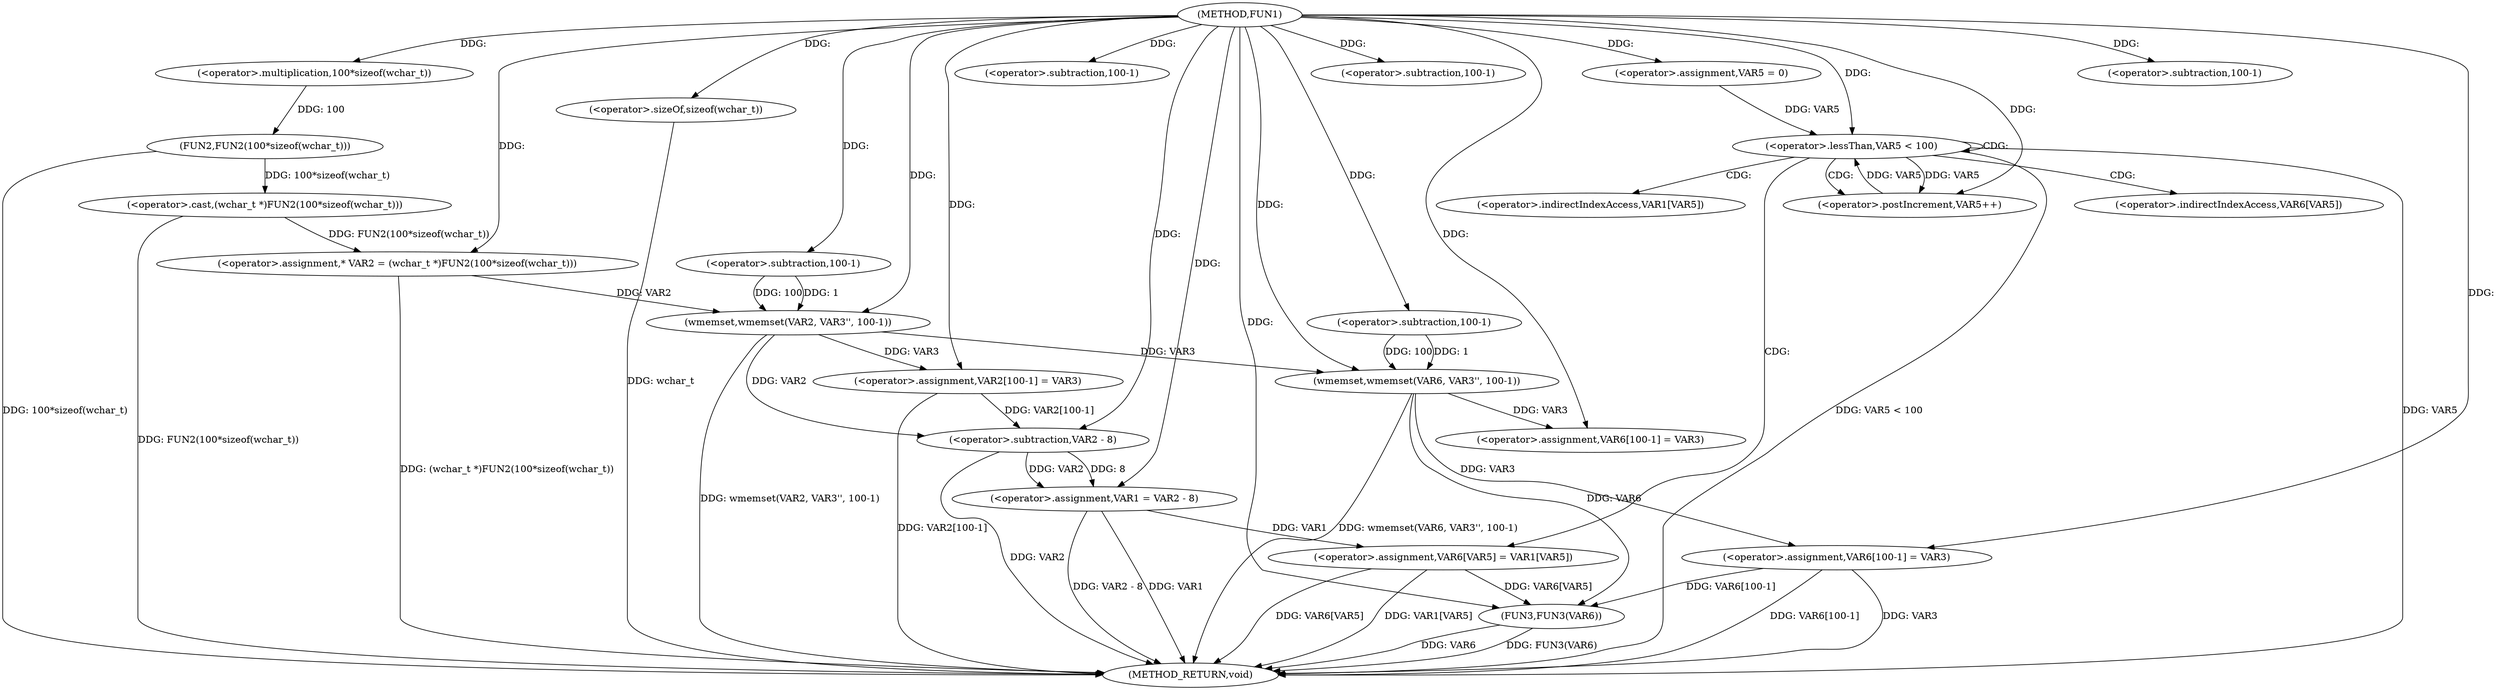 digraph FUN1 {  
"1000100" [label = "(METHOD,FUN1)" ]
"1000175" [label = "(METHOD_RETURN,void)" ]
"1000104" [label = "(<operator>.assignment,* VAR2 = (wchar_t *)FUN2(100*sizeof(wchar_t)))" ]
"1000106" [label = "(<operator>.cast,(wchar_t *)FUN2(100*sizeof(wchar_t)))" ]
"1000108" [label = "(FUN2,FUN2(100*sizeof(wchar_t)))" ]
"1000109" [label = "(<operator>.multiplication,100*sizeof(wchar_t))" ]
"1000111" [label = "(<operator>.sizeOf,sizeof(wchar_t))" ]
"1000113" [label = "(wmemset,wmemset(VAR2, VAR3'', 100-1))" ]
"1000116" [label = "(<operator>.subtraction,100-1)" ]
"1000119" [label = "(<operator>.assignment,VAR2[100-1] = VAR3)" ]
"1000122" [label = "(<operator>.subtraction,100-1)" ]
"1000128" [label = "(<operator>.assignment,VAR1 = VAR2 - 8)" ]
"1000130" [label = "(<operator>.subtraction,VAR2 - 8)" ]
"1000136" [label = "(wmemset,wmemset(VAR6, VAR3'', 100-1))" ]
"1000139" [label = "(<operator>.subtraction,100-1)" ]
"1000142" [label = "(<operator>.assignment,VAR6[100-1] = VAR3)" ]
"1000145" [label = "(<operator>.subtraction,100-1)" ]
"1000150" [label = "(<operator>.assignment,VAR5 = 0)" ]
"1000153" [label = "(<operator>.lessThan,VAR5 < 100)" ]
"1000156" [label = "(<operator>.postIncrement,VAR5++)" ]
"1000159" [label = "(<operator>.assignment,VAR6[VAR5] = VAR1[VAR5])" ]
"1000166" [label = "(<operator>.assignment,VAR6[100-1] = VAR3)" ]
"1000169" [label = "(<operator>.subtraction,100-1)" ]
"1000173" [label = "(FUN3,FUN3(VAR6))" ]
"1000160" [label = "(<operator>.indirectIndexAccess,VAR6[VAR5])" ]
"1000163" [label = "(<operator>.indirectIndexAccess,VAR1[VAR5])" ]
  "1000128" -> "1000175"  [ label = "DDG: VAR2 - 8"] 
  "1000166" -> "1000175"  [ label = "DDG: VAR3"] 
  "1000106" -> "1000175"  [ label = "DDG: FUN2(100*sizeof(wchar_t))"] 
  "1000159" -> "1000175"  [ label = "DDG: VAR6[VAR5]"] 
  "1000153" -> "1000175"  [ label = "DDG: VAR5 < 100"] 
  "1000111" -> "1000175"  [ label = "DDG: wchar_t"] 
  "1000153" -> "1000175"  [ label = "DDG: VAR5"] 
  "1000136" -> "1000175"  [ label = "DDG: wmemset(VAR6, VAR3'', 100-1)"] 
  "1000159" -> "1000175"  [ label = "DDG: VAR1[VAR5]"] 
  "1000130" -> "1000175"  [ label = "DDG: VAR2"] 
  "1000128" -> "1000175"  [ label = "DDG: VAR1"] 
  "1000166" -> "1000175"  [ label = "DDG: VAR6[100-1]"] 
  "1000113" -> "1000175"  [ label = "DDG: wmemset(VAR2, VAR3'', 100-1)"] 
  "1000119" -> "1000175"  [ label = "DDG: VAR2[100-1]"] 
  "1000173" -> "1000175"  [ label = "DDG: FUN3(VAR6)"] 
  "1000173" -> "1000175"  [ label = "DDG: VAR6"] 
  "1000104" -> "1000175"  [ label = "DDG: (wchar_t *)FUN2(100*sizeof(wchar_t))"] 
  "1000108" -> "1000175"  [ label = "DDG: 100*sizeof(wchar_t)"] 
  "1000106" -> "1000104"  [ label = "DDG: FUN2(100*sizeof(wchar_t))"] 
  "1000100" -> "1000104"  [ label = "DDG: "] 
  "1000108" -> "1000106"  [ label = "DDG: 100*sizeof(wchar_t)"] 
  "1000109" -> "1000108"  [ label = "DDG: 100"] 
  "1000100" -> "1000109"  [ label = "DDG: "] 
  "1000100" -> "1000111"  [ label = "DDG: "] 
  "1000104" -> "1000113"  [ label = "DDG: VAR2"] 
  "1000100" -> "1000113"  [ label = "DDG: "] 
  "1000116" -> "1000113"  [ label = "DDG: 100"] 
  "1000116" -> "1000113"  [ label = "DDG: 1"] 
  "1000100" -> "1000116"  [ label = "DDG: "] 
  "1000113" -> "1000119"  [ label = "DDG: VAR3"] 
  "1000100" -> "1000119"  [ label = "DDG: "] 
  "1000100" -> "1000122"  [ label = "DDG: "] 
  "1000130" -> "1000128"  [ label = "DDG: VAR2"] 
  "1000130" -> "1000128"  [ label = "DDG: 8"] 
  "1000100" -> "1000128"  [ label = "DDG: "] 
  "1000113" -> "1000130"  [ label = "DDG: VAR2"] 
  "1000119" -> "1000130"  [ label = "DDG: VAR2[100-1]"] 
  "1000100" -> "1000130"  [ label = "DDG: "] 
  "1000100" -> "1000136"  [ label = "DDG: "] 
  "1000113" -> "1000136"  [ label = "DDG: VAR3"] 
  "1000139" -> "1000136"  [ label = "DDG: 100"] 
  "1000139" -> "1000136"  [ label = "DDG: 1"] 
  "1000100" -> "1000139"  [ label = "DDG: "] 
  "1000136" -> "1000142"  [ label = "DDG: VAR3"] 
  "1000100" -> "1000142"  [ label = "DDG: "] 
  "1000100" -> "1000145"  [ label = "DDG: "] 
  "1000100" -> "1000150"  [ label = "DDG: "] 
  "1000150" -> "1000153"  [ label = "DDG: VAR5"] 
  "1000156" -> "1000153"  [ label = "DDG: VAR5"] 
  "1000100" -> "1000153"  [ label = "DDG: "] 
  "1000153" -> "1000156"  [ label = "DDG: VAR5"] 
  "1000100" -> "1000156"  [ label = "DDG: "] 
  "1000128" -> "1000159"  [ label = "DDG: VAR1"] 
  "1000100" -> "1000166"  [ label = "DDG: "] 
  "1000136" -> "1000166"  [ label = "DDG: VAR3"] 
  "1000100" -> "1000169"  [ label = "DDG: "] 
  "1000159" -> "1000173"  [ label = "DDG: VAR6[VAR5]"] 
  "1000166" -> "1000173"  [ label = "DDG: VAR6[100-1]"] 
  "1000136" -> "1000173"  [ label = "DDG: VAR6"] 
  "1000100" -> "1000173"  [ label = "DDG: "] 
  "1000153" -> "1000163"  [ label = "CDG: "] 
  "1000153" -> "1000156"  [ label = "CDG: "] 
  "1000153" -> "1000160"  [ label = "CDG: "] 
  "1000153" -> "1000153"  [ label = "CDG: "] 
  "1000153" -> "1000159"  [ label = "CDG: "] 
}
